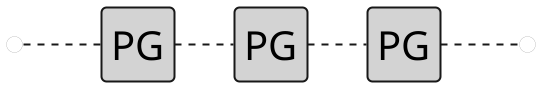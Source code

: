 @startuml

skinparam ComponentStyle rectangle
hide stereotype
left to right direction
scale 1/1

skinparam Component {
    FontSize 40
    FontColor black
    RoundCorner 10
    BorderThickness 2
    BackgroundColor transparent
}


skinparam Interface {
    FontSize 0
    FontColor black
    RoundCorner 10
    BorderThickness 0
    BackgroundColor transparent
}

skinparam ArrowThickness 2
' components:
interface "o" as head
component "PG" as c0 #LightGrey
component "PG" as c1 #LightGrey
component "PG" as c2 #LightGrey
interface "o" as tail
' layout:
head-down.c0
c0-down.c1
c1-down.c2
c2-down.tail

@enduml
